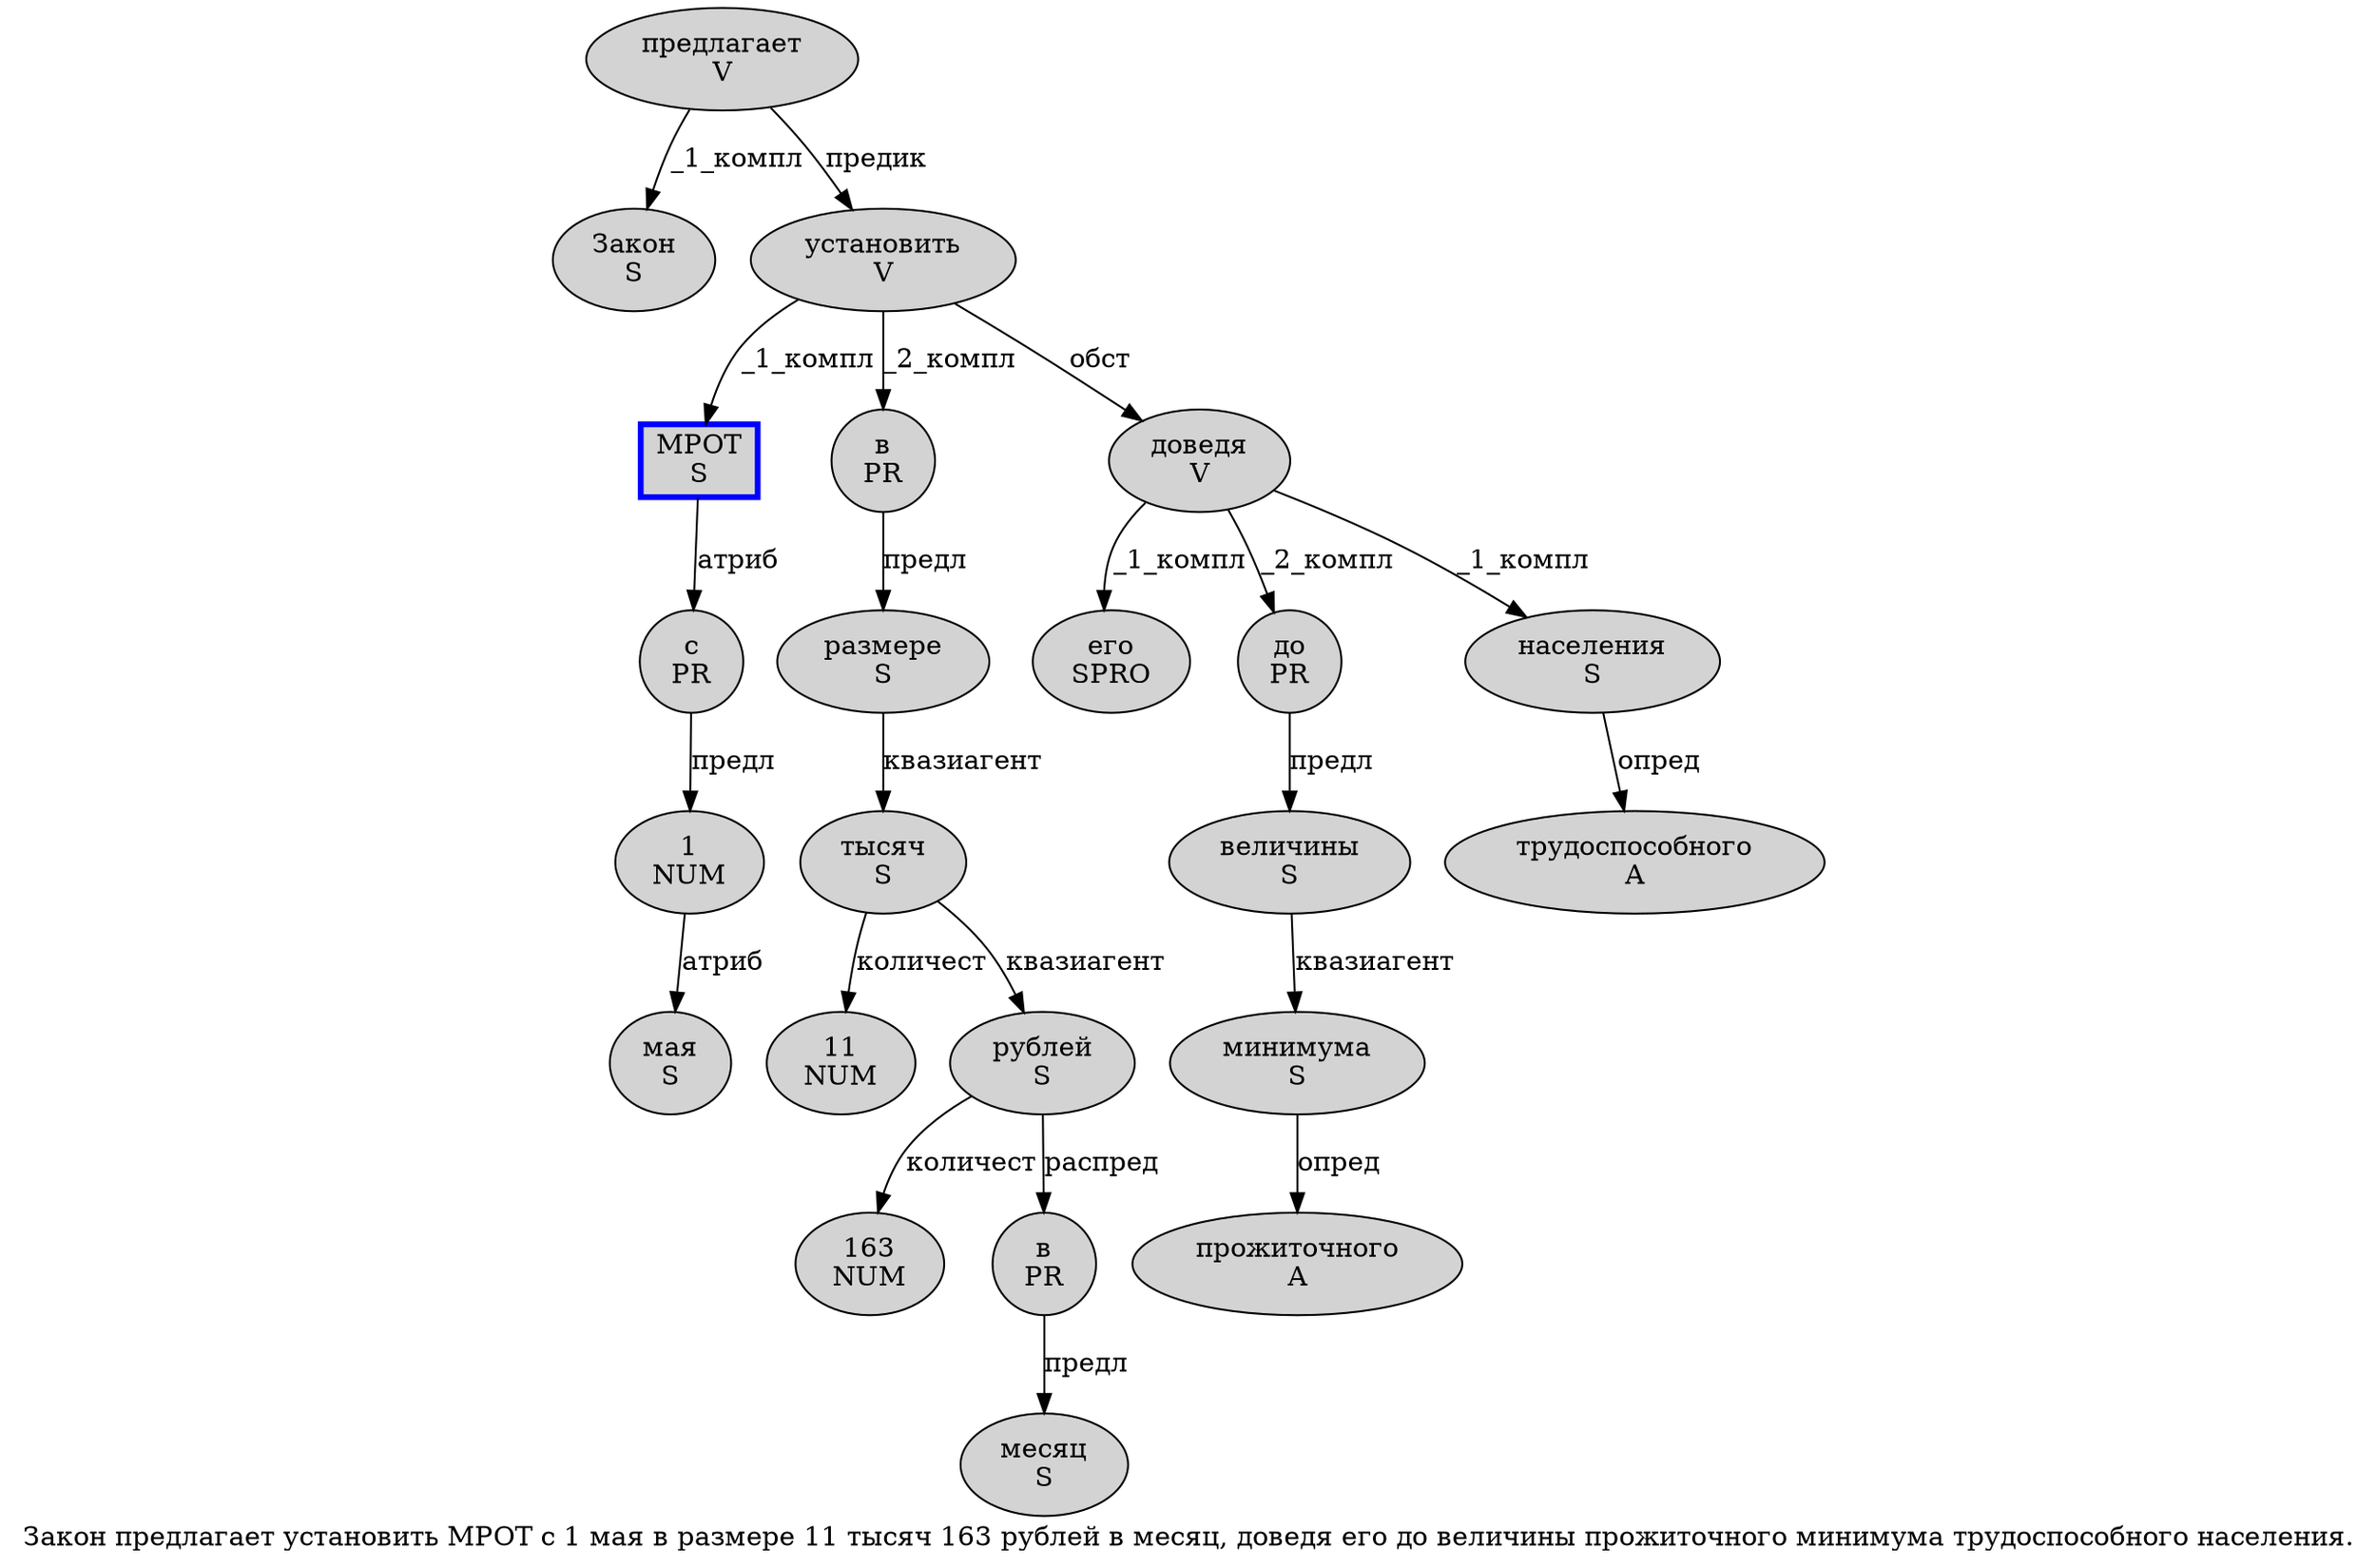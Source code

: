 digraph SENTENCE_712 {
	graph [label="Закон предлагает установить МРОТ с 1 мая в размере 11 тысяч 163 рублей в месяц, доведя его до величины прожиточного минимума трудоспособного населения."]
	node [style=filled]
		0 [label="Закон
S" color="" fillcolor=lightgray penwidth=1 shape=ellipse]
		1 [label="предлагает
V" color="" fillcolor=lightgray penwidth=1 shape=ellipse]
		2 [label="установить
V" color="" fillcolor=lightgray penwidth=1 shape=ellipse]
		3 [label="МРОТ
S" color=blue fillcolor=lightgray penwidth=3 shape=box]
		4 [label="с
PR" color="" fillcolor=lightgray penwidth=1 shape=ellipse]
		5 [label="1
NUM" color="" fillcolor=lightgray penwidth=1 shape=ellipse]
		6 [label="мая
S" color="" fillcolor=lightgray penwidth=1 shape=ellipse]
		7 [label="в
PR" color="" fillcolor=lightgray penwidth=1 shape=ellipse]
		8 [label="размере
S" color="" fillcolor=lightgray penwidth=1 shape=ellipse]
		9 [label="11
NUM" color="" fillcolor=lightgray penwidth=1 shape=ellipse]
		10 [label="тысяч
S" color="" fillcolor=lightgray penwidth=1 shape=ellipse]
		11 [label="163
NUM" color="" fillcolor=lightgray penwidth=1 shape=ellipse]
		12 [label="рублей
S" color="" fillcolor=lightgray penwidth=1 shape=ellipse]
		13 [label="в
PR" color="" fillcolor=lightgray penwidth=1 shape=ellipse]
		14 [label="месяц
S" color="" fillcolor=lightgray penwidth=1 shape=ellipse]
		16 [label="доведя
V" color="" fillcolor=lightgray penwidth=1 shape=ellipse]
		17 [label="его
SPRO" color="" fillcolor=lightgray penwidth=1 shape=ellipse]
		18 [label="до
PR" color="" fillcolor=lightgray penwidth=1 shape=ellipse]
		19 [label="величины
S" color="" fillcolor=lightgray penwidth=1 shape=ellipse]
		20 [label="прожиточного
A" color="" fillcolor=lightgray penwidth=1 shape=ellipse]
		21 [label="минимума
S" color="" fillcolor=lightgray penwidth=1 shape=ellipse]
		22 [label="трудоспособного
A" color="" fillcolor=lightgray penwidth=1 shape=ellipse]
		23 [label="населения
S" color="" fillcolor=lightgray penwidth=1 shape=ellipse]
			1 -> 0 [label="_1_компл"]
			1 -> 2 [label="предик"]
			5 -> 6 [label="атриб"]
			21 -> 20 [label="опред"]
			3 -> 4 [label="атриб"]
			13 -> 14 [label="предл"]
			12 -> 11 [label="количест"]
			12 -> 13 [label="распред"]
			19 -> 21 [label="квазиагент"]
			16 -> 17 [label="_1_компл"]
			16 -> 18 [label="_2_компл"]
			16 -> 23 [label="_1_компл"]
			10 -> 9 [label="количест"]
			10 -> 12 [label="квазиагент"]
			2 -> 3 [label="_1_компл"]
			2 -> 7 [label="_2_компл"]
			2 -> 16 [label="обст"]
			23 -> 22 [label="опред"]
			4 -> 5 [label="предл"]
			7 -> 8 [label="предл"]
			18 -> 19 [label="предл"]
			8 -> 10 [label="квазиагент"]
}